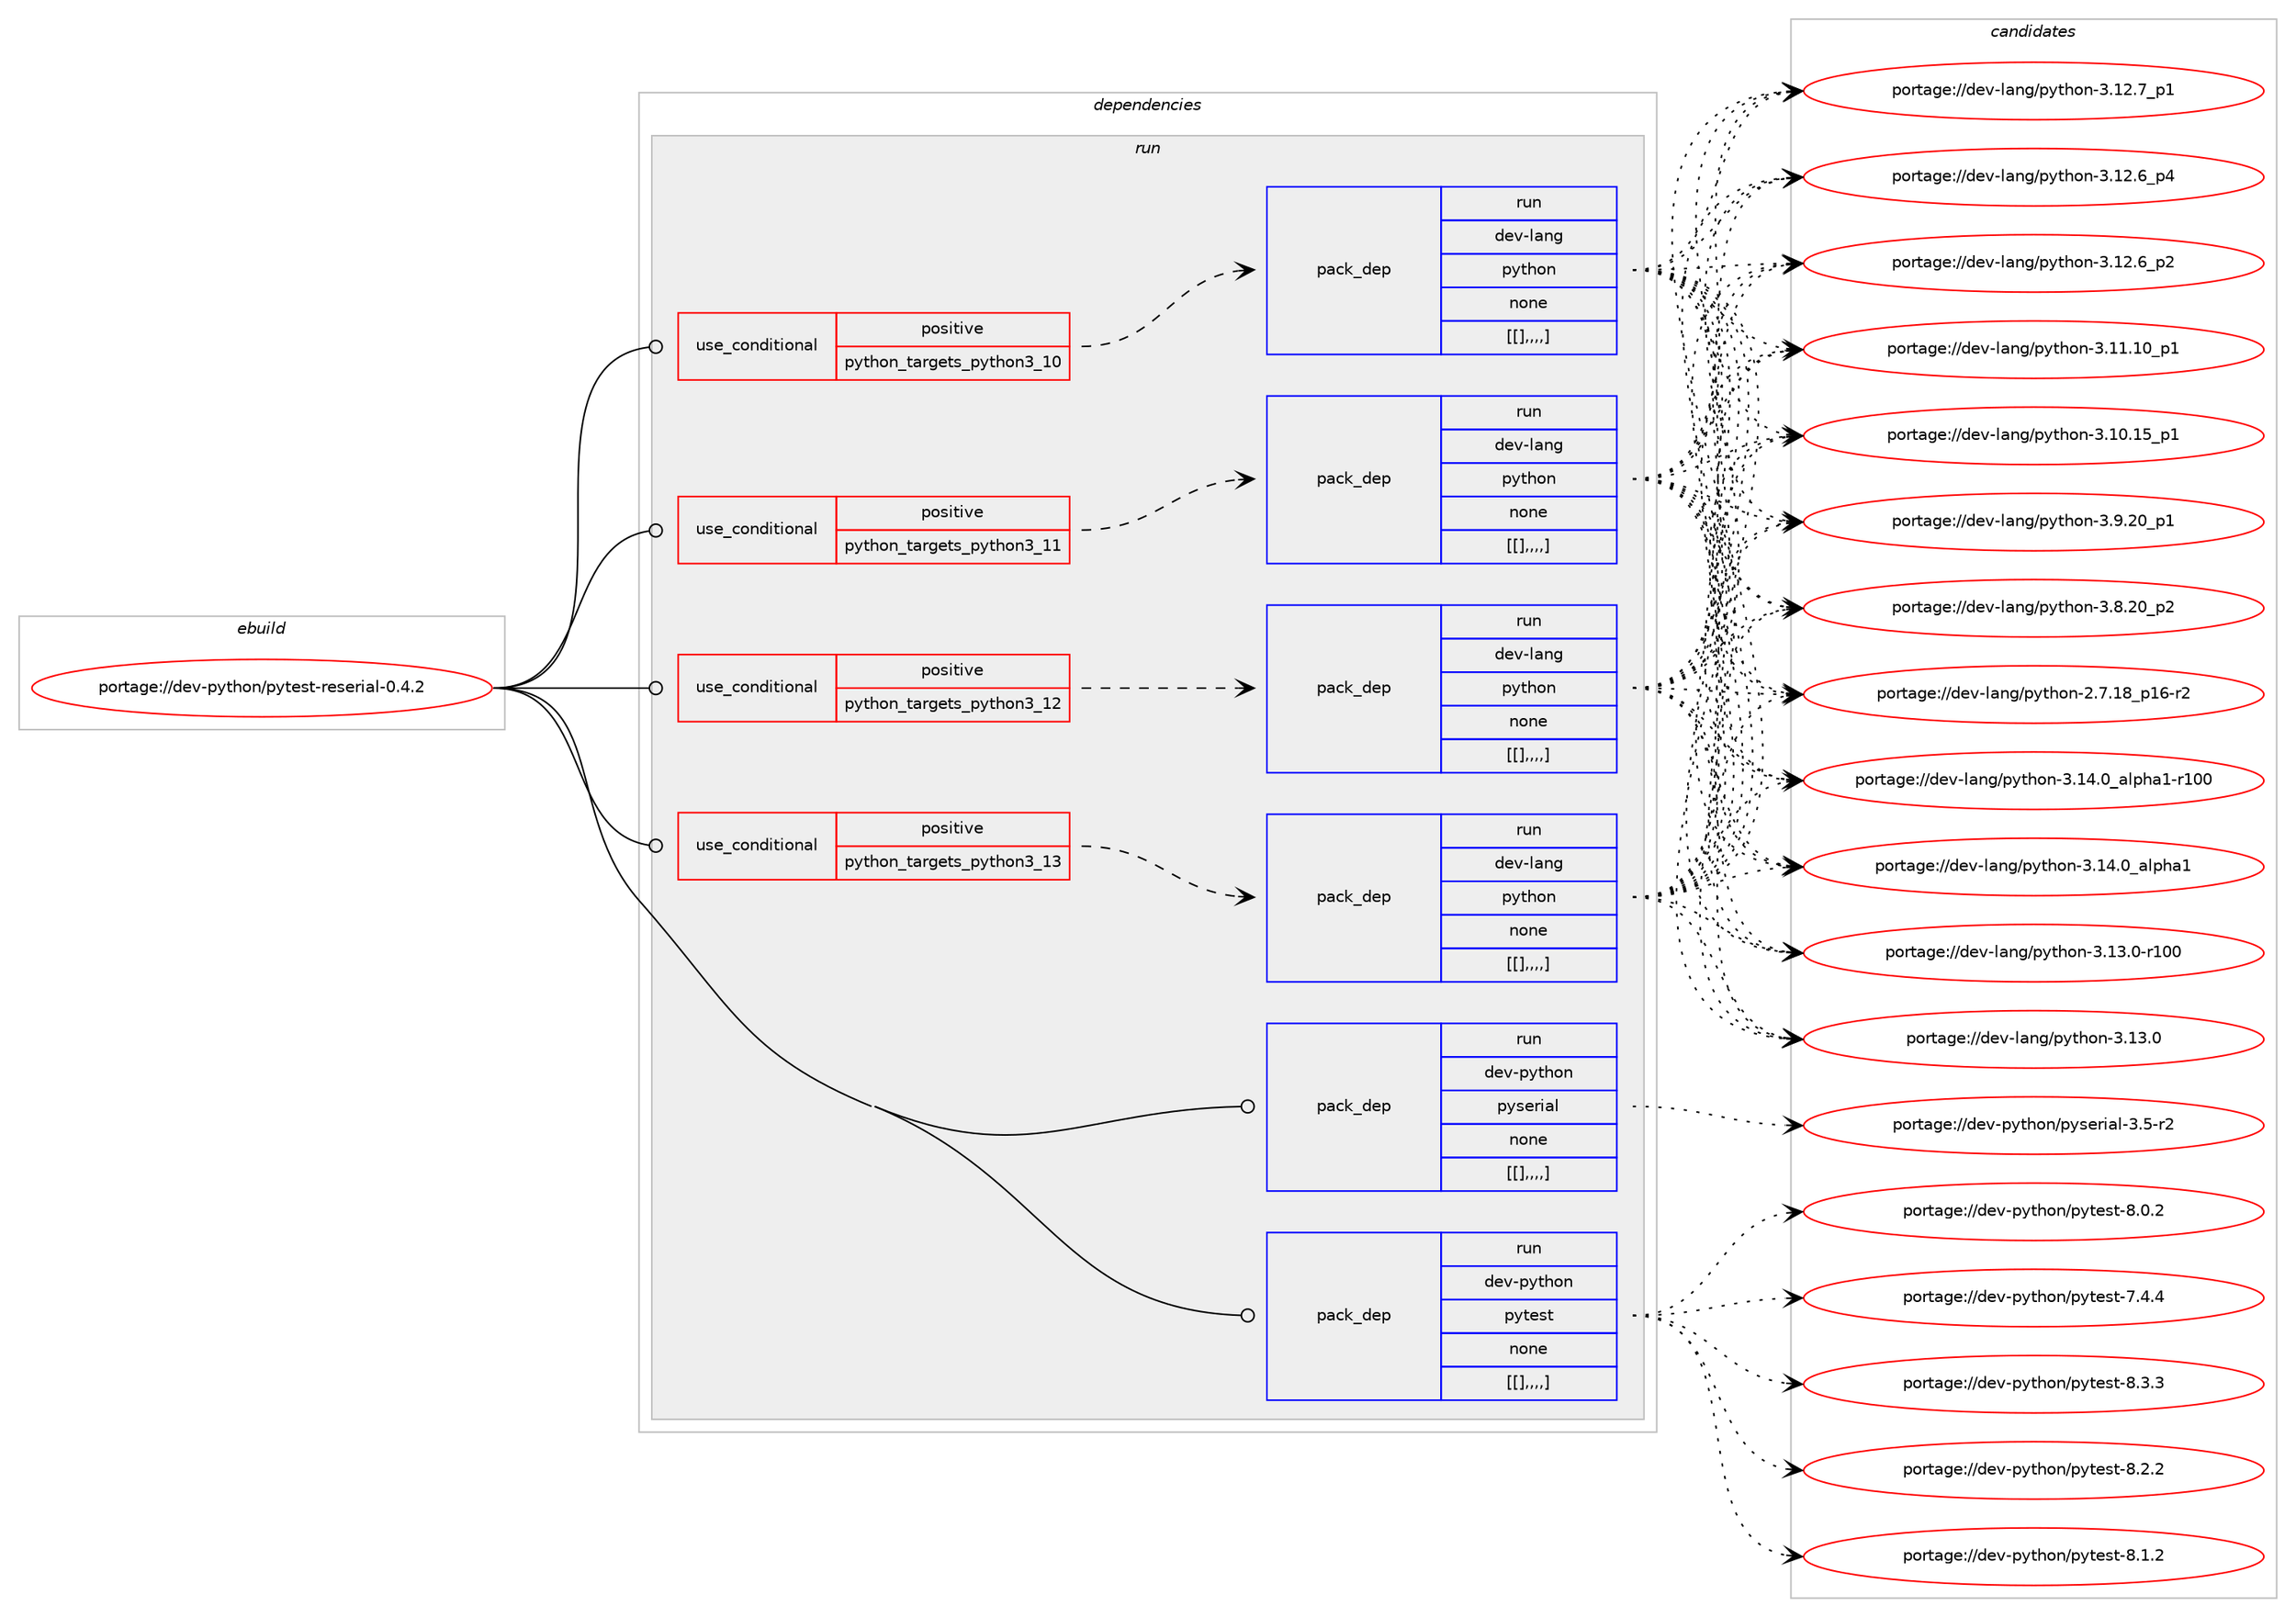 digraph prolog {

# *************
# Graph options
# *************

newrank=true;
concentrate=true;
compound=true;
graph [rankdir=LR,fontname=Helvetica,fontsize=10,ranksep=1.5];#, ranksep=2.5, nodesep=0.2];
edge  [arrowhead=vee];
node  [fontname=Helvetica,fontsize=10];

# **********
# The ebuild
# **********

subgraph cluster_leftcol {
color=gray;
label=<<i>ebuild</i>>;
id [label="portage://dev-python/pytest-reserial-0.4.2", color=red, width=4, href="../dev-python/pytest-reserial-0.4.2.svg"];
}

# ****************
# The dependencies
# ****************

subgraph cluster_midcol {
color=gray;
label=<<i>dependencies</i>>;
subgraph cluster_compile {
fillcolor="#eeeeee";
style=filled;
label=<<i>compile</i>>;
}
subgraph cluster_compileandrun {
fillcolor="#eeeeee";
style=filled;
label=<<i>compile and run</i>>;
}
subgraph cluster_run {
fillcolor="#eeeeee";
style=filled;
label=<<i>run</i>>;
subgraph cond40643 {
dependency165903 [label=<<TABLE BORDER="0" CELLBORDER="1" CELLSPACING="0" CELLPADDING="4"><TR><TD ROWSPAN="3" CELLPADDING="10">use_conditional</TD></TR><TR><TD>positive</TD></TR><TR><TD>python_targets_python3_10</TD></TR></TABLE>>, shape=none, color=red];
subgraph pack123946 {
dependency165937 [label=<<TABLE BORDER="0" CELLBORDER="1" CELLSPACING="0" CELLPADDING="4" WIDTH="220"><TR><TD ROWSPAN="6" CELLPADDING="30">pack_dep</TD></TR><TR><TD WIDTH="110">run</TD></TR><TR><TD>dev-lang</TD></TR><TR><TD>python</TD></TR><TR><TD>none</TD></TR><TR><TD>[[],,,,]</TD></TR></TABLE>>, shape=none, color=blue];
}
dependency165903:e -> dependency165937:w [weight=20,style="dashed",arrowhead="vee"];
}
id:e -> dependency165903:w [weight=20,style="solid",arrowhead="odot"];
subgraph cond40673 {
dependency165967 [label=<<TABLE BORDER="0" CELLBORDER="1" CELLSPACING="0" CELLPADDING="4"><TR><TD ROWSPAN="3" CELLPADDING="10">use_conditional</TD></TR><TR><TD>positive</TD></TR><TR><TD>python_targets_python3_11</TD></TR></TABLE>>, shape=none, color=red];
subgraph pack123965 {
dependency166029 [label=<<TABLE BORDER="0" CELLBORDER="1" CELLSPACING="0" CELLPADDING="4" WIDTH="220"><TR><TD ROWSPAN="6" CELLPADDING="30">pack_dep</TD></TR><TR><TD WIDTH="110">run</TD></TR><TR><TD>dev-lang</TD></TR><TR><TD>python</TD></TR><TR><TD>none</TD></TR><TR><TD>[[],,,,]</TD></TR></TABLE>>, shape=none, color=blue];
}
dependency165967:e -> dependency166029:w [weight=20,style="dashed",arrowhead="vee"];
}
id:e -> dependency165967:w [weight=20,style="solid",arrowhead="odot"];
subgraph cond40704 {
dependency166061 [label=<<TABLE BORDER="0" CELLBORDER="1" CELLSPACING="0" CELLPADDING="4"><TR><TD ROWSPAN="3" CELLPADDING="10">use_conditional</TD></TR><TR><TD>positive</TD></TR><TR><TD>python_targets_python3_12</TD></TR></TABLE>>, shape=none, color=red];
subgraph pack124067 {
dependency166134 [label=<<TABLE BORDER="0" CELLBORDER="1" CELLSPACING="0" CELLPADDING="4" WIDTH="220"><TR><TD ROWSPAN="6" CELLPADDING="30">pack_dep</TD></TR><TR><TD WIDTH="110">run</TD></TR><TR><TD>dev-lang</TD></TR><TR><TD>python</TD></TR><TR><TD>none</TD></TR><TR><TD>[[],,,,]</TD></TR></TABLE>>, shape=none, color=blue];
}
dependency166061:e -> dependency166134:w [weight=20,style="dashed",arrowhead="vee"];
}
id:e -> dependency166061:w [weight=20,style="solid",arrowhead="odot"];
subgraph cond40748 {
dependency166159 [label=<<TABLE BORDER="0" CELLBORDER="1" CELLSPACING="0" CELLPADDING="4"><TR><TD ROWSPAN="3" CELLPADDING="10">use_conditional</TD></TR><TR><TD>positive</TD></TR><TR><TD>python_targets_python3_13</TD></TR></TABLE>>, shape=none, color=red];
subgraph pack124086 {
dependency166161 [label=<<TABLE BORDER="0" CELLBORDER="1" CELLSPACING="0" CELLPADDING="4" WIDTH="220"><TR><TD ROWSPAN="6" CELLPADDING="30">pack_dep</TD></TR><TR><TD WIDTH="110">run</TD></TR><TR><TD>dev-lang</TD></TR><TR><TD>python</TD></TR><TR><TD>none</TD></TR><TR><TD>[[],,,,]</TD></TR></TABLE>>, shape=none, color=blue];
}
dependency166159:e -> dependency166161:w [weight=20,style="dashed",arrowhead="vee"];
}
id:e -> dependency166159:w [weight=20,style="solid",arrowhead="odot"];
subgraph pack124088 {
dependency166165 [label=<<TABLE BORDER="0" CELLBORDER="1" CELLSPACING="0" CELLPADDING="4" WIDTH="220"><TR><TD ROWSPAN="6" CELLPADDING="30">pack_dep</TD></TR><TR><TD WIDTH="110">run</TD></TR><TR><TD>dev-python</TD></TR><TR><TD>pyserial</TD></TR><TR><TD>none</TD></TR><TR><TD>[[],,,,]</TD></TR></TABLE>>, shape=none, color=blue];
}
id:e -> dependency166165:w [weight=20,style="solid",arrowhead="odot"];
subgraph pack124174 {
dependency166304 [label=<<TABLE BORDER="0" CELLBORDER="1" CELLSPACING="0" CELLPADDING="4" WIDTH="220"><TR><TD ROWSPAN="6" CELLPADDING="30">pack_dep</TD></TR><TR><TD WIDTH="110">run</TD></TR><TR><TD>dev-python</TD></TR><TR><TD>pytest</TD></TR><TR><TD>none</TD></TR><TR><TD>[[],,,,]</TD></TR></TABLE>>, shape=none, color=blue];
}
id:e -> dependency166304:w [weight=20,style="solid",arrowhead="odot"];
}
}

# **************
# The candidates
# **************

subgraph cluster_choices {
rank=same;
color=gray;
label=<<i>candidates</i>>;

subgraph choice123908 {
color=black;
nodesep=1;
choice100101118451089711010347112121116104111110455146495246489597108112104974945114494848 [label="portage://dev-lang/python-3.14.0_alpha1-r100", color=red, width=4,href="../dev-lang/python-3.14.0_alpha1-r100.svg"];
choice1001011184510897110103471121211161041111104551464952464895971081121049749 [label="portage://dev-lang/python-3.14.0_alpha1", color=red, width=4,href="../dev-lang/python-3.14.0_alpha1.svg"];
choice1001011184510897110103471121211161041111104551464951464845114494848 [label="portage://dev-lang/python-3.13.0-r100", color=red, width=4,href="../dev-lang/python-3.13.0-r100.svg"];
choice10010111845108971101034711212111610411111045514649514648 [label="portage://dev-lang/python-3.13.0", color=red, width=4,href="../dev-lang/python-3.13.0.svg"];
choice100101118451089711010347112121116104111110455146495046559511249 [label="portage://dev-lang/python-3.12.7_p1", color=red, width=4,href="../dev-lang/python-3.12.7_p1.svg"];
choice100101118451089711010347112121116104111110455146495046549511252 [label="portage://dev-lang/python-3.12.6_p4", color=red, width=4,href="../dev-lang/python-3.12.6_p4.svg"];
choice100101118451089711010347112121116104111110455146495046549511250 [label="portage://dev-lang/python-3.12.6_p2", color=red, width=4,href="../dev-lang/python-3.12.6_p2.svg"];
choice10010111845108971101034711212111610411111045514649494649489511249 [label="portage://dev-lang/python-3.11.10_p1", color=red, width=4,href="../dev-lang/python-3.11.10_p1.svg"];
choice10010111845108971101034711212111610411111045514649484649539511249 [label="portage://dev-lang/python-3.10.15_p1", color=red, width=4,href="../dev-lang/python-3.10.15_p1.svg"];
choice100101118451089711010347112121116104111110455146574650489511249 [label="portage://dev-lang/python-3.9.20_p1", color=red, width=4,href="../dev-lang/python-3.9.20_p1.svg"];
choice100101118451089711010347112121116104111110455146564650489511250 [label="portage://dev-lang/python-3.8.20_p2", color=red, width=4,href="../dev-lang/python-3.8.20_p2.svg"];
choice100101118451089711010347112121116104111110455046554649569511249544511450 [label="portage://dev-lang/python-2.7.18_p16-r2", color=red, width=4,href="../dev-lang/python-2.7.18_p16-r2.svg"];
dependency165937:e -> choice100101118451089711010347112121116104111110455146495246489597108112104974945114494848:w [style=dotted,weight="100"];
dependency165937:e -> choice1001011184510897110103471121211161041111104551464952464895971081121049749:w [style=dotted,weight="100"];
dependency165937:e -> choice1001011184510897110103471121211161041111104551464951464845114494848:w [style=dotted,weight="100"];
dependency165937:e -> choice10010111845108971101034711212111610411111045514649514648:w [style=dotted,weight="100"];
dependency165937:e -> choice100101118451089711010347112121116104111110455146495046559511249:w [style=dotted,weight="100"];
dependency165937:e -> choice100101118451089711010347112121116104111110455146495046549511252:w [style=dotted,weight="100"];
dependency165937:e -> choice100101118451089711010347112121116104111110455146495046549511250:w [style=dotted,weight="100"];
dependency165937:e -> choice10010111845108971101034711212111610411111045514649494649489511249:w [style=dotted,weight="100"];
dependency165937:e -> choice10010111845108971101034711212111610411111045514649484649539511249:w [style=dotted,weight="100"];
dependency165937:e -> choice100101118451089711010347112121116104111110455146574650489511249:w [style=dotted,weight="100"];
dependency165937:e -> choice100101118451089711010347112121116104111110455146564650489511250:w [style=dotted,weight="100"];
dependency165937:e -> choice100101118451089711010347112121116104111110455046554649569511249544511450:w [style=dotted,weight="100"];
}
subgraph choice123915 {
color=black;
nodesep=1;
choice100101118451089711010347112121116104111110455146495246489597108112104974945114494848 [label="portage://dev-lang/python-3.14.0_alpha1-r100", color=red, width=4,href="../dev-lang/python-3.14.0_alpha1-r100.svg"];
choice1001011184510897110103471121211161041111104551464952464895971081121049749 [label="portage://dev-lang/python-3.14.0_alpha1", color=red, width=4,href="../dev-lang/python-3.14.0_alpha1.svg"];
choice1001011184510897110103471121211161041111104551464951464845114494848 [label="portage://dev-lang/python-3.13.0-r100", color=red, width=4,href="../dev-lang/python-3.13.0-r100.svg"];
choice10010111845108971101034711212111610411111045514649514648 [label="portage://dev-lang/python-3.13.0", color=red, width=4,href="../dev-lang/python-3.13.0.svg"];
choice100101118451089711010347112121116104111110455146495046559511249 [label="portage://dev-lang/python-3.12.7_p1", color=red, width=4,href="../dev-lang/python-3.12.7_p1.svg"];
choice100101118451089711010347112121116104111110455146495046549511252 [label="portage://dev-lang/python-3.12.6_p4", color=red, width=4,href="../dev-lang/python-3.12.6_p4.svg"];
choice100101118451089711010347112121116104111110455146495046549511250 [label="portage://dev-lang/python-3.12.6_p2", color=red, width=4,href="../dev-lang/python-3.12.6_p2.svg"];
choice10010111845108971101034711212111610411111045514649494649489511249 [label="portage://dev-lang/python-3.11.10_p1", color=red, width=4,href="../dev-lang/python-3.11.10_p1.svg"];
choice10010111845108971101034711212111610411111045514649484649539511249 [label="portage://dev-lang/python-3.10.15_p1", color=red, width=4,href="../dev-lang/python-3.10.15_p1.svg"];
choice100101118451089711010347112121116104111110455146574650489511249 [label="portage://dev-lang/python-3.9.20_p1", color=red, width=4,href="../dev-lang/python-3.9.20_p1.svg"];
choice100101118451089711010347112121116104111110455146564650489511250 [label="portage://dev-lang/python-3.8.20_p2", color=red, width=4,href="../dev-lang/python-3.8.20_p2.svg"];
choice100101118451089711010347112121116104111110455046554649569511249544511450 [label="portage://dev-lang/python-2.7.18_p16-r2", color=red, width=4,href="../dev-lang/python-2.7.18_p16-r2.svg"];
dependency166029:e -> choice100101118451089711010347112121116104111110455146495246489597108112104974945114494848:w [style=dotted,weight="100"];
dependency166029:e -> choice1001011184510897110103471121211161041111104551464952464895971081121049749:w [style=dotted,weight="100"];
dependency166029:e -> choice1001011184510897110103471121211161041111104551464951464845114494848:w [style=dotted,weight="100"];
dependency166029:e -> choice10010111845108971101034711212111610411111045514649514648:w [style=dotted,weight="100"];
dependency166029:e -> choice100101118451089711010347112121116104111110455146495046559511249:w [style=dotted,weight="100"];
dependency166029:e -> choice100101118451089711010347112121116104111110455146495046549511252:w [style=dotted,weight="100"];
dependency166029:e -> choice100101118451089711010347112121116104111110455146495046549511250:w [style=dotted,weight="100"];
dependency166029:e -> choice10010111845108971101034711212111610411111045514649494649489511249:w [style=dotted,weight="100"];
dependency166029:e -> choice10010111845108971101034711212111610411111045514649484649539511249:w [style=dotted,weight="100"];
dependency166029:e -> choice100101118451089711010347112121116104111110455146574650489511249:w [style=dotted,weight="100"];
dependency166029:e -> choice100101118451089711010347112121116104111110455146564650489511250:w [style=dotted,weight="100"];
dependency166029:e -> choice100101118451089711010347112121116104111110455046554649569511249544511450:w [style=dotted,weight="100"];
}
subgraph choice123975 {
color=black;
nodesep=1;
choice100101118451089711010347112121116104111110455146495246489597108112104974945114494848 [label="portage://dev-lang/python-3.14.0_alpha1-r100", color=red, width=4,href="../dev-lang/python-3.14.0_alpha1-r100.svg"];
choice1001011184510897110103471121211161041111104551464952464895971081121049749 [label="portage://dev-lang/python-3.14.0_alpha1", color=red, width=4,href="../dev-lang/python-3.14.0_alpha1.svg"];
choice1001011184510897110103471121211161041111104551464951464845114494848 [label="portage://dev-lang/python-3.13.0-r100", color=red, width=4,href="../dev-lang/python-3.13.0-r100.svg"];
choice10010111845108971101034711212111610411111045514649514648 [label="portage://dev-lang/python-3.13.0", color=red, width=4,href="../dev-lang/python-3.13.0.svg"];
choice100101118451089711010347112121116104111110455146495046559511249 [label="portage://dev-lang/python-3.12.7_p1", color=red, width=4,href="../dev-lang/python-3.12.7_p1.svg"];
choice100101118451089711010347112121116104111110455146495046549511252 [label="portage://dev-lang/python-3.12.6_p4", color=red, width=4,href="../dev-lang/python-3.12.6_p4.svg"];
choice100101118451089711010347112121116104111110455146495046549511250 [label="portage://dev-lang/python-3.12.6_p2", color=red, width=4,href="../dev-lang/python-3.12.6_p2.svg"];
choice10010111845108971101034711212111610411111045514649494649489511249 [label="portage://dev-lang/python-3.11.10_p1", color=red, width=4,href="../dev-lang/python-3.11.10_p1.svg"];
choice10010111845108971101034711212111610411111045514649484649539511249 [label="portage://dev-lang/python-3.10.15_p1", color=red, width=4,href="../dev-lang/python-3.10.15_p1.svg"];
choice100101118451089711010347112121116104111110455146574650489511249 [label="portage://dev-lang/python-3.9.20_p1", color=red, width=4,href="../dev-lang/python-3.9.20_p1.svg"];
choice100101118451089711010347112121116104111110455146564650489511250 [label="portage://dev-lang/python-3.8.20_p2", color=red, width=4,href="../dev-lang/python-3.8.20_p2.svg"];
choice100101118451089711010347112121116104111110455046554649569511249544511450 [label="portage://dev-lang/python-2.7.18_p16-r2", color=red, width=4,href="../dev-lang/python-2.7.18_p16-r2.svg"];
dependency166134:e -> choice100101118451089711010347112121116104111110455146495246489597108112104974945114494848:w [style=dotted,weight="100"];
dependency166134:e -> choice1001011184510897110103471121211161041111104551464952464895971081121049749:w [style=dotted,weight="100"];
dependency166134:e -> choice1001011184510897110103471121211161041111104551464951464845114494848:w [style=dotted,weight="100"];
dependency166134:e -> choice10010111845108971101034711212111610411111045514649514648:w [style=dotted,weight="100"];
dependency166134:e -> choice100101118451089711010347112121116104111110455146495046559511249:w [style=dotted,weight="100"];
dependency166134:e -> choice100101118451089711010347112121116104111110455146495046549511252:w [style=dotted,weight="100"];
dependency166134:e -> choice100101118451089711010347112121116104111110455146495046549511250:w [style=dotted,weight="100"];
dependency166134:e -> choice10010111845108971101034711212111610411111045514649494649489511249:w [style=dotted,weight="100"];
dependency166134:e -> choice10010111845108971101034711212111610411111045514649484649539511249:w [style=dotted,weight="100"];
dependency166134:e -> choice100101118451089711010347112121116104111110455146574650489511249:w [style=dotted,weight="100"];
dependency166134:e -> choice100101118451089711010347112121116104111110455146564650489511250:w [style=dotted,weight="100"];
dependency166134:e -> choice100101118451089711010347112121116104111110455046554649569511249544511450:w [style=dotted,weight="100"];
}
subgraph choice123985 {
color=black;
nodesep=1;
choice100101118451089711010347112121116104111110455146495246489597108112104974945114494848 [label="portage://dev-lang/python-3.14.0_alpha1-r100", color=red, width=4,href="../dev-lang/python-3.14.0_alpha1-r100.svg"];
choice1001011184510897110103471121211161041111104551464952464895971081121049749 [label="portage://dev-lang/python-3.14.0_alpha1", color=red, width=4,href="../dev-lang/python-3.14.0_alpha1.svg"];
choice1001011184510897110103471121211161041111104551464951464845114494848 [label="portage://dev-lang/python-3.13.0-r100", color=red, width=4,href="../dev-lang/python-3.13.0-r100.svg"];
choice10010111845108971101034711212111610411111045514649514648 [label="portage://dev-lang/python-3.13.0", color=red, width=4,href="../dev-lang/python-3.13.0.svg"];
choice100101118451089711010347112121116104111110455146495046559511249 [label="portage://dev-lang/python-3.12.7_p1", color=red, width=4,href="../dev-lang/python-3.12.7_p1.svg"];
choice100101118451089711010347112121116104111110455146495046549511252 [label="portage://dev-lang/python-3.12.6_p4", color=red, width=4,href="../dev-lang/python-3.12.6_p4.svg"];
choice100101118451089711010347112121116104111110455146495046549511250 [label="portage://dev-lang/python-3.12.6_p2", color=red, width=4,href="../dev-lang/python-3.12.6_p2.svg"];
choice10010111845108971101034711212111610411111045514649494649489511249 [label="portage://dev-lang/python-3.11.10_p1", color=red, width=4,href="../dev-lang/python-3.11.10_p1.svg"];
choice10010111845108971101034711212111610411111045514649484649539511249 [label="portage://dev-lang/python-3.10.15_p1", color=red, width=4,href="../dev-lang/python-3.10.15_p1.svg"];
choice100101118451089711010347112121116104111110455146574650489511249 [label="portage://dev-lang/python-3.9.20_p1", color=red, width=4,href="../dev-lang/python-3.9.20_p1.svg"];
choice100101118451089711010347112121116104111110455146564650489511250 [label="portage://dev-lang/python-3.8.20_p2", color=red, width=4,href="../dev-lang/python-3.8.20_p2.svg"];
choice100101118451089711010347112121116104111110455046554649569511249544511450 [label="portage://dev-lang/python-2.7.18_p16-r2", color=red, width=4,href="../dev-lang/python-2.7.18_p16-r2.svg"];
dependency166161:e -> choice100101118451089711010347112121116104111110455146495246489597108112104974945114494848:w [style=dotted,weight="100"];
dependency166161:e -> choice1001011184510897110103471121211161041111104551464952464895971081121049749:w [style=dotted,weight="100"];
dependency166161:e -> choice1001011184510897110103471121211161041111104551464951464845114494848:w [style=dotted,weight="100"];
dependency166161:e -> choice10010111845108971101034711212111610411111045514649514648:w [style=dotted,weight="100"];
dependency166161:e -> choice100101118451089711010347112121116104111110455146495046559511249:w [style=dotted,weight="100"];
dependency166161:e -> choice100101118451089711010347112121116104111110455146495046549511252:w [style=dotted,weight="100"];
dependency166161:e -> choice100101118451089711010347112121116104111110455146495046549511250:w [style=dotted,weight="100"];
dependency166161:e -> choice10010111845108971101034711212111610411111045514649494649489511249:w [style=dotted,weight="100"];
dependency166161:e -> choice10010111845108971101034711212111610411111045514649484649539511249:w [style=dotted,weight="100"];
dependency166161:e -> choice100101118451089711010347112121116104111110455146574650489511249:w [style=dotted,weight="100"];
dependency166161:e -> choice100101118451089711010347112121116104111110455146564650489511250:w [style=dotted,weight="100"];
dependency166161:e -> choice100101118451089711010347112121116104111110455046554649569511249544511450:w [style=dotted,weight="100"];
}
subgraph choice124021 {
color=black;
nodesep=1;
choice100101118451121211161041111104711212111510111410597108455146534511450 [label="portage://dev-python/pyserial-3.5-r2", color=red, width=4,href="../dev-python/pyserial-3.5-r2.svg"];
dependency166165:e -> choice100101118451121211161041111104711212111510111410597108455146534511450:w [style=dotted,weight="100"];
}
subgraph choice124097 {
color=black;
nodesep=1;
choice1001011184511212111610411111047112121116101115116455646514651 [label="portage://dev-python/pytest-8.3.3", color=red, width=4,href="../dev-python/pytest-8.3.3.svg"];
choice1001011184511212111610411111047112121116101115116455646504650 [label="portage://dev-python/pytest-8.2.2", color=red, width=4,href="../dev-python/pytest-8.2.2.svg"];
choice1001011184511212111610411111047112121116101115116455646494650 [label="portage://dev-python/pytest-8.1.2", color=red, width=4,href="../dev-python/pytest-8.1.2.svg"];
choice1001011184511212111610411111047112121116101115116455646484650 [label="portage://dev-python/pytest-8.0.2", color=red, width=4,href="../dev-python/pytest-8.0.2.svg"];
choice1001011184511212111610411111047112121116101115116455546524652 [label="portage://dev-python/pytest-7.4.4", color=red, width=4,href="../dev-python/pytest-7.4.4.svg"];
dependency166304:e -> choice1001011184511212111610411111047112121116101115116455646514651:w [style=dotted,weight="100"];
dependency166304:e -> choice1001011184511212111610411111047112121116101115116455646504650:w [style=dotted,weight="100"];
dependency166304:e -> choice1001011184511212111610411111047112121116101115116455646494650:w [style=dotted,weight="100"];
dependency166304:e -> choice1001011184511212111610411111047112121116101115116455646484650:w [style=dotted,weight="100"];
dependency166304:e -> choice1001011184511212111610411111047112121116101115116455546524652:w [style=dotted,weight="100"];
}
}

}
